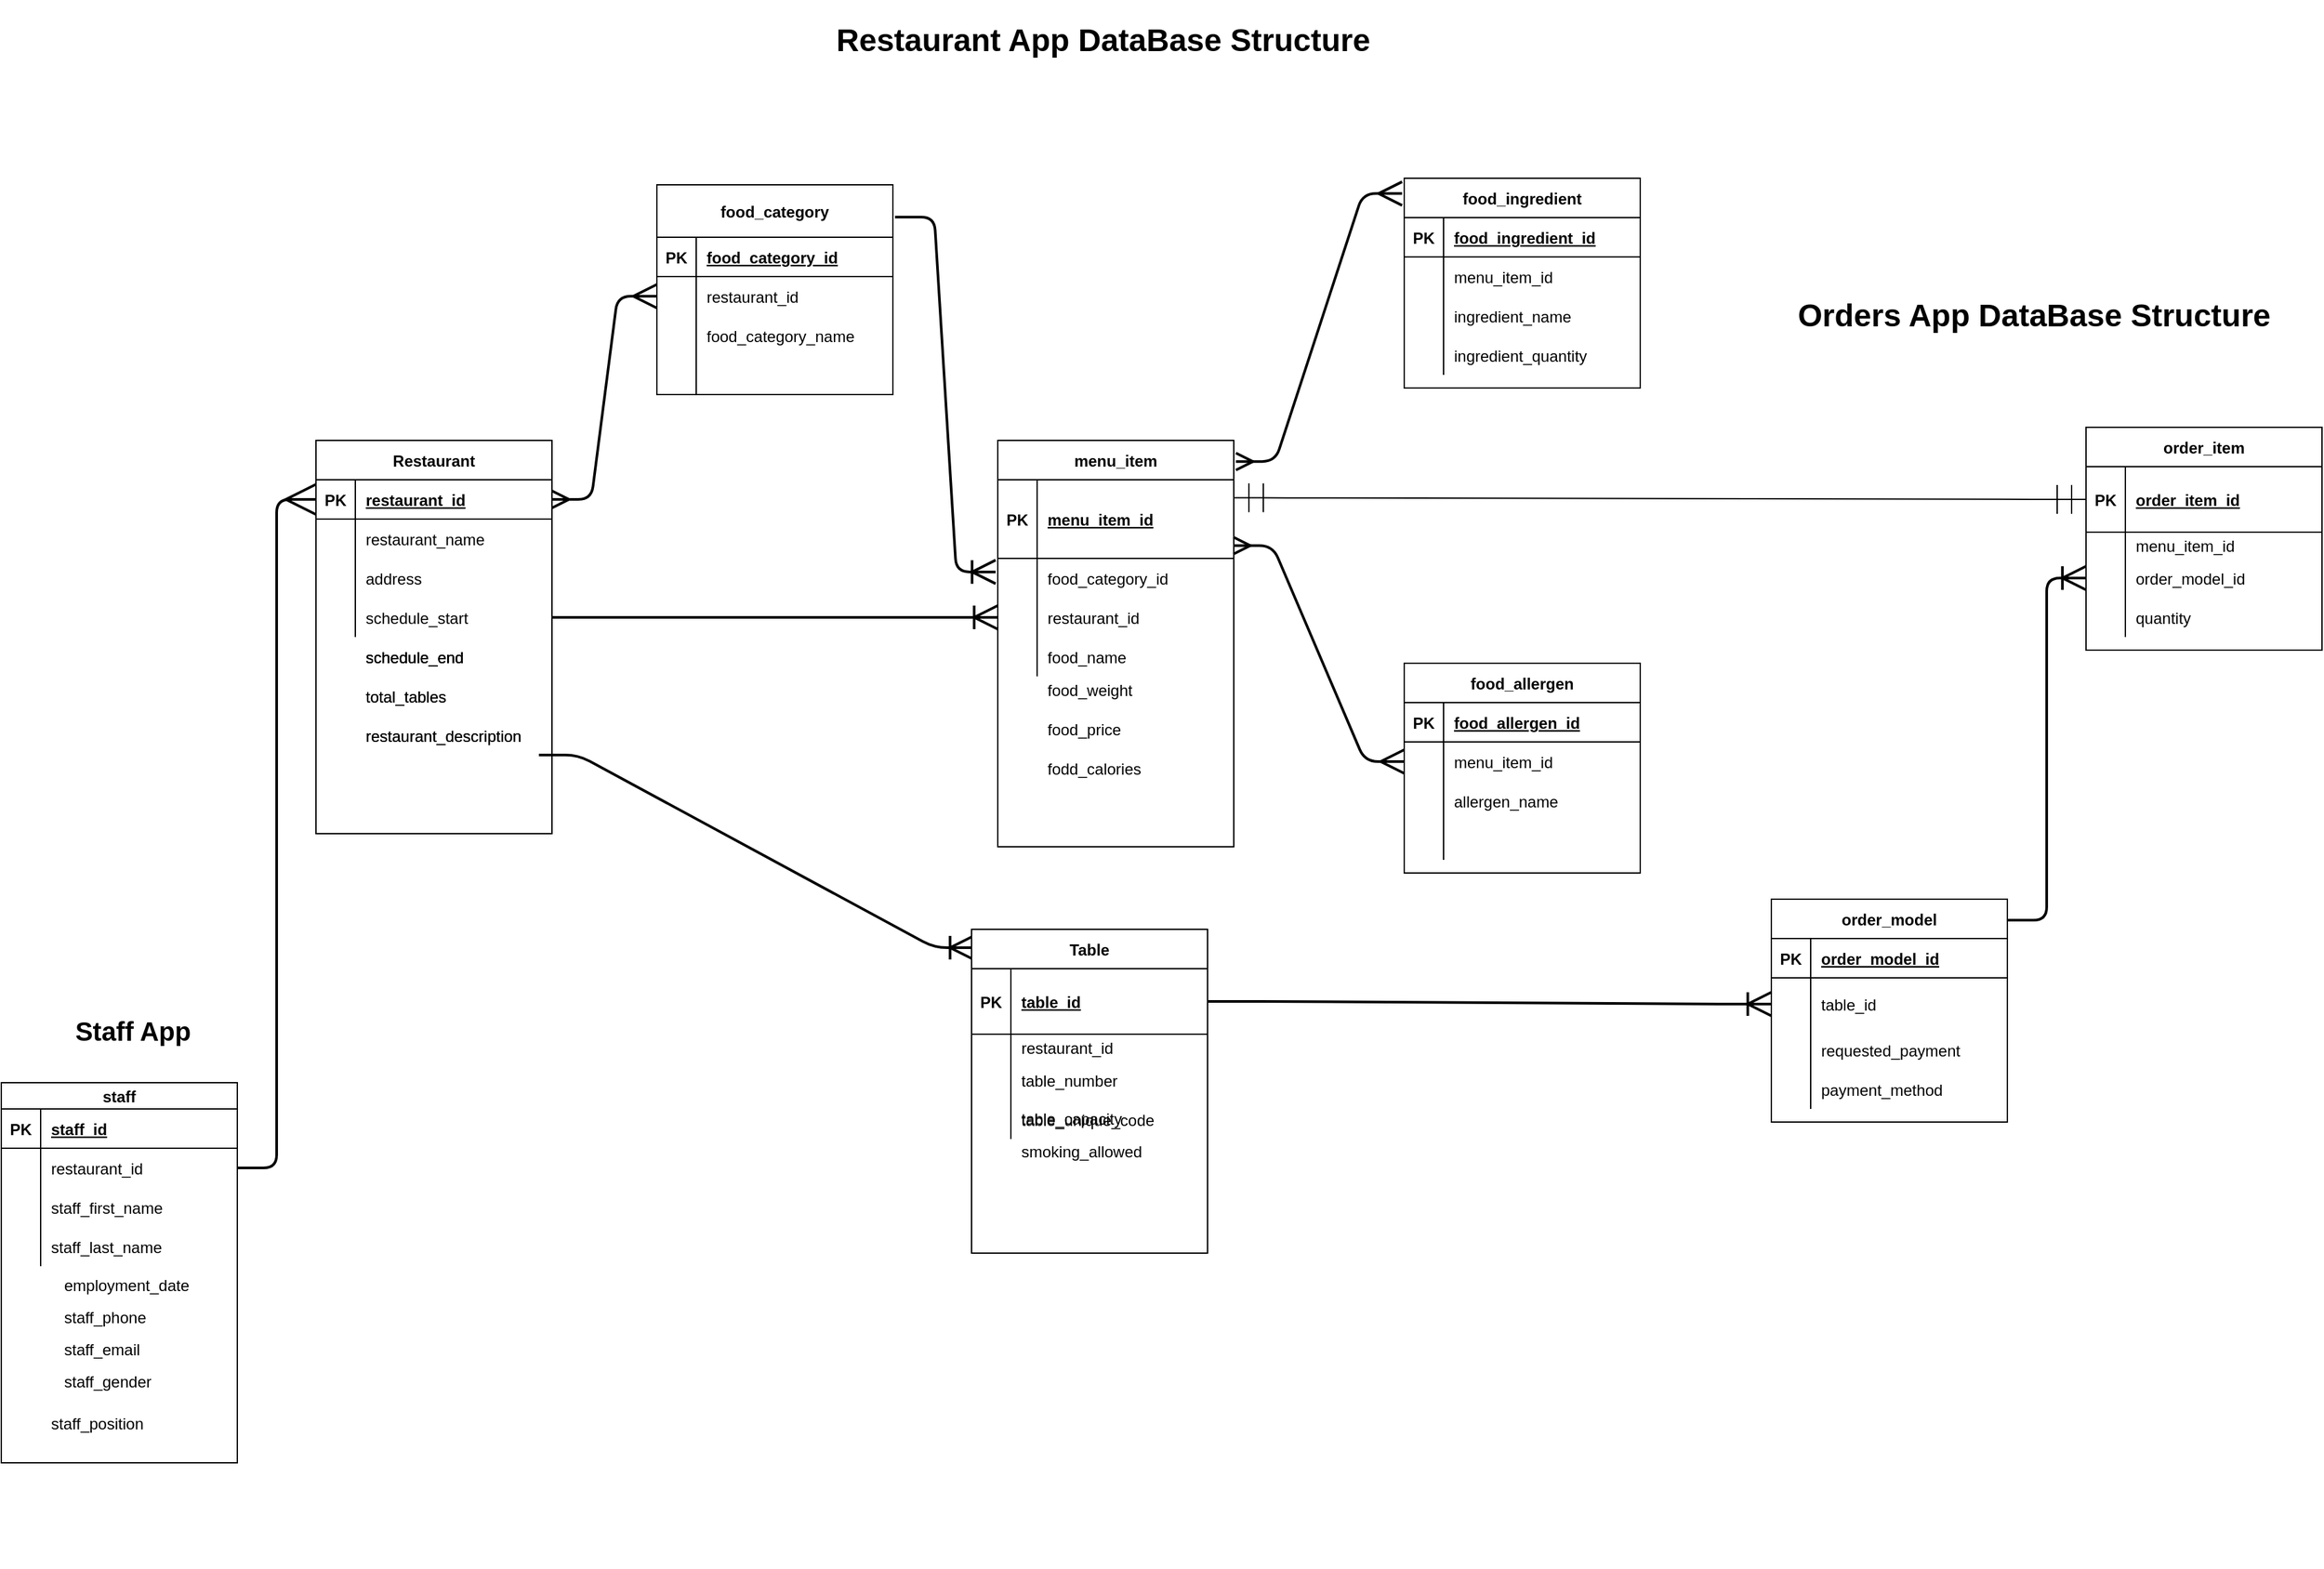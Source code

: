<mxfile version="14.6.13" type="device"><diagram id="R2lEEEUBdFMjLlhIrx00" name="Page-1"><mxGraphModel dx="1673" dy="967" grid="1" gridSize="10" guides="1" tooltips="1" connect="1" arrows="1" fold="1" page="1" pageScale="1" pageWidth="1100" pageHeight="850" math="0" shadow="0" extFonts="Permanent Marker^https://fonts.googleapis.com/css?family=Permanent+Marker"><root><mxCell id="0"/><mxCell id="1" parent="0"/><mxCell id="2zdNPQtumyY-S6FAk1NO-53" value="" style="group" parent="1" vertex="1" connectable="0"><mxGeometry x="310" y="620" width="180" height="300" as="geometry"/></mxCell><mxCell id="2zdNPQtumyY-S6FAk1NO-32" value="Restaurant" style="shape=table;startSize=30;container=1;collapsible=1;childLayout=tableLayout;fixedRows=1;rowLines=0;fontStyle=1;align=center;resizeLast=1;" parent="2zdNPQtumyY-S6FAk1NO-53" vertex="1"><mxGeometry width="180" height="300" as="geometry"/></mxCell><mxCell id="2zdNPQtumyY-S6FAk1NO-33" value="" style="shape=partialRectangle;collapsible=0;dropTarget=0;pointerEvents=0;fillColor=none;top=0;left=0;bottom=1;right=0;points=[[0,0.5],[1,0.5]];portConstraint=eastwest;" parent="2zdNPQtumyY-S6FAk1NO-32" vertex="1"><mxGeometry y="30" width="180" height="30" as="geometry"/></mxCell><mxCell id="2zdNPQtumyY-S6FAk1NO-34" value="PK" style="shape=partialRectangle;connectable=0;fillColor=none;top=0;left=0;bottom=0;right=0;fontStyle=1;overflow=hidden;" parent="2zdNPQtumyY-S6FAk1NO-33" vertex="1"><mxGeometry width="30" height="30" as="geometry"/></mxCell><mxCell id="2zdNPQtumyY-S6FAk1NO-35" value="restaurant_id" style="shape=partialRectangle;connectable=0;fillColor=none;top=0;left=0;bottom=0;right=0;align=left;spacingLeft=6;fontStyle=5;overflow=hidden;" parent="2zdNPQtumyY-S6FAk1NO-33" vertex="1"><mxGeometry x="30" width="150" height="30" as="geometry"/></mxCell><mxCell id="2zdNPQtumyY-S6FAk1NO-36" value="" style="shape=partialRectangle;collapsible=0;dropTarget=0;pointerEvents=0;fillColor=none;top=0;left=0;bottom=0;right=0;points=[[0,0.5],[1,0.5]];portConstraint=eastwest;" parent="2zdNPQtumyY-S6FAk1NO-32" vertex="1"><mxGeometry y="60" width="180" height="30" as="geometry"/></mxCell><mxCell id="2zdNPQtumyY-S6FAk1NO-37" value="" style="shape=partialRectangle;connectable=0;fillColor=none;top=0;left=0;bottom=0;right=0;editable=1;overflow=hidden;" parent="2zdNPQtumyY-S6FAk1NO-36" vertex="1"><mxGeometry width="30" height="30" as="geometry"/></mxCell><mxCell id="2zdNPQtumyY-S6FAk1NO-38" value="restaurant_name" style="shape=partialRectangle;connectable=0;fillColor=none;top=0;left=0;bottom=0;right=0;align=left;spacingLeft=6;overflow=hidden;" parent="2zdNPQtumyY-S6FAk1NO-36" vertex="1"><mxGeometry x="30" width="150" height="30" as="geometry"/></mxCell><mxCell id="2zdNPQtumyY-S6FAk1NO-39" value="" style="shape=partialRectangle;collapsible=0;dropTarget=0;pointerEvents=0;fillColor=none;top=0;left=0;bottom=0;right=0;points=[[0,0.5],[1,0.5]];portConstraint=eastwest;" parent="2zdNPQtumyY-S6FAk1NO-32" vertex="1"><mxGeometry y="90" width="180" height="30" as="geometry"/></mxCell><mxCell id="2zdNPQtumyY-S6FAk1NO-40" value="" style="shape=partialRectangle;connectable=0;fillColor=none;top=0;left=0;bottom=0;right=0;editable=1;overflow=hidden;" parent="2zdNPQtumyY-S6FAk1NO-39" vertex="1"><mxGeometry width="30" height="30" as="geometry"/></mxCell><mxCell id="2zdNPQtumyY-S6FAk1NO-41" value="address" style="shape=partialRectangle;connectable=0;fillColor=none;top=0;left=0;bottom=0;right=0;align=left;spacingLeft=6;overflow=hidden;" parent="2zdNPQtumyY-S6FAk1NO-39" vertex="1"><mxGeometry x="30" width="150" height="30" as="geometry"/></mxCell><mxCell id="2zdNPQtumyY-S6FAk1NO-42" value="" style="shape=partialRectangle;collapsible=0;dropTarget=0;pointerEvents=0;fillColor=none;top=0;left=0;bottom=0;right=0;points=[[0,0.5],[1,0.5]];portConstraint=eastwest;" parent="2zdNPQtumyY-S6FAk1NO-32" vertex="1"><mxGeometry y="120" width="180" height="30" as="geometry"/></mxCell><mxCell id="2zdNPQtumyY-S6FAk1NO-43" value="" style="shape=partialRectangle;connectable=0;fillColor=none;top=0;left=0;bottom=0;right=0;editable=1;overflow=hidden;" parent="2zdNPQtumyY-S6FAk1NO-42" vertex="1"><mxGeometry width="30" height="30" as="geometry"/></mxCell><mxCell id="2zdNPQtumyY-S6FAk1NO-44" value="schedule_start" style="shape=partialRectangle;connectable=0;fillColor=none;top=0;left=0;bottom=0;right=0;align=left;spacingLeft=6;overflow=hidden;" parent="2zdNPQtumyY-S6FAk1NO-42" vertex="1"><mxGeometry x="30" width="150" height="30" as="geometry"/></mxCell><mxCell id="2zdNPQtumyY-S6FAk1NO-45" value="schedule_end" style="shape=partialRectangle;connectable=0;fillColor=none;top=0;left=0;bottom=0;right=0;align=left;spacingLeft=6;overflow=hidden;" parent="2zdNPQtumyY-S6FAk1NO-53" vertex="1"><mxGeometry x="30" y="150" width="150" height="30" as="geometry"/></mxCell><mxCell id="2zdNPQtumyY-S6FAk1NO-46" value="total_tables" style="shape=partialRectangle;connectable=0;fillColor=none;top=0;left=0;bottom=0;right=0;align=left;spacingLeft=6;overflow=hidden;" parent="2zdNPQtumyY-S6FAk1NO-53" vertex="1"><mxGeometry x="30" y="180" width="150" height="30" as="geometry"/></mxCell><mxCell id="2zdNPQtumyY-S6FAk1NO-47" value="restaurant_description" style="shape=partialRectangle;connectable=0;fillColor=none;top=0;left=0;bottom=0;right=0;align=left;spacingLeft=6;overflow=hidden;" parent="2zdNPQtumyY-S6FAk1NO-53" vertex="1"><mxGeometry x="30" y="210" width="150" height="30" as="geometry"/></mxCell><mxCell id="2zdNPQtumyY-S6FAk1NO-48" value="total_tables" style="shape=partialRectangle;connectable=0;fillColor=none;top=0;left=0;bottom=0;right=0;align=left;spacingLeft=6;overflow=hidden;" parent="2zdNPQtumyY-S6FAk1NO-53" vertex="1"><mxGeometry x="30" y="180" width="150" height="30" as="geometry"/></mxCell><mxCell id="2zdNPQtumyY-S6FAk1NO-50" value="schedule_end" style="shape=partialRectangle;connectable=0;fillColor=none;top=0;left=0;bottom=0;right=0;align=left;spacingLeft=6;overflow=hidden;" parent="2zdNPQtumyY-S6FAk1NO-53" vertex="1"><mxGeometry x="30" y="150" width="150" height="30" as="geometry"/></mxCell><mxCell id="2zdNPQtumyY-S6FAk1NO-51" value="schedule_end" style="shape=partialRectangle;connectable=0;fillColor=none;top=0;left=0;bottom=0;right=0;align=left;spacingLeft=6;overflow=hidden;" parent="2zdNPQtumyY-S6FAk1NO-53" vertex="1"><mxGeometry x="30" y="150" width="150" height="30" as="geometry"/></mxCell><mxCell id="2zdNPQtumyY-S6FAk1NO-52" value="restaurant_description" style="shape=partialRectangle;connectable=0;fillColor=none;top=0;left=0;bottom=0;right=0;align=left;spacingLeft=6;overflow=hidden;" parent="2zdNPQtumyY-S6FAk1NO-53" vertex="1"><mxGeometry x="30" y="210" width="150" height="30" as="geometry"/></mxCell><mxCell id="2zdNPQtumyY-S6FAk1NO-67" value="" style="edgeStyle=entityRelationEdgeStyle;fontSize=12;html=1;endArrow=ERoneToMany;entryX=0.009;entryY=0.057;entryDx=0;entryDy=0;entryPerimeter=0;strokeWidth=2;endSize=15;startSize=10;" parent="1" target="2zdNPQtumyY-S6FAk1NO-54" edge="1"><mxGeometry width="100" height="100" relative="1" as="geometry"><mxPoint x="480" y="860" as="sourcePoint"/><mxPoint x="560" y="600" as="targetPoint"/></mxGeometry></mxCell><mxCell id="2zdNPQtumyY-S6FAk1NO-84" value="" style="edgeStyle=entityRelationEdgeStyle;fontSize=12;html=1;endArrow=ERmany;startArrow=ERmany;startSize=10;endSize=15;strokeWidth=2;exitX=1;exitY=0.5;exitDx=0;exitDy=0;" parent="1" source="2zdNPQtumyY-S6FAk1NO-33" target="hw18KVXsF9pipFdd-byZ-24" edge="1"><mxGeometry width="100" height="100" relative="1" as="geometry"><mxPoint x="400" y="570" as="sourcePoint"/><mxPoint x="570" y="450" as="targetPoint"/></mxGeometry></mxCell><mxCell id="2zdNPQtumyY-S6FAk1NO-85" value="" style="group" parent="1" vertex="1" connectable="0"><mxGeometry x="800" y="960" width="190" height="280" as="geometry"/></mxCell><mxCell id="2zdNPQtumyY-S6FAk1NO-69" value="smoking_allowed" style="shape=partialRectangle;connectable=0;fillColor=none;top=0;left=0;bottom=0;right=0;align=left;spacingLeft=6;overflow=hidden;" parent="2zdNPQtumyY-S6FAk1NO-85" vertex="1"><mxGeometry x="40" y="189.412" width="150" height="24.706" as="geometry"/></mxCell><mxCell id="2zdNPQtumyY-S6FAk1NO-151" value="" style="group" parent="2zdNPQtumyY-S6FAk1NO-85" vertex="1" connectable="0"><mxGeometry x="10" y="32.941" width="180" height="247.059" as="geometry"/></mxCell><mxCell id="2zdNPQtumyY-S6FAk1NO-54" value="Table" style="shape=table;startSize=30;container=1;collapsible=1;childLayout=tableLayout;fixedRows=1;rowLines=0;fontStyle=1;align=center;resizeLast=1;" parent="2zdNPQtumyY-S6FAk1NO-151" vertex="1"><mxGeometry width="180" height="247.059" as="geometry"/></mxCell><mxCell id="2zdNPQtumyY-S6FAk1NO-55" value="" style="shape=partialRectangle;collapsible=0;dropTarget=0;pointerEvents=0;fillColor=none;top=0;left=0;bottom=1;right=0;points=[[0,0.5],[1,0.5]];portConstraint=eastwest;" parent="2zdNPQtumyY-S6FAk1NO-54" vertex="1"><mxGeometry y="30" width="180" height="50" as="geometry"/></mxCell><mxCell id="2zdNPQtumyY-S6FAk1NO-56" value="PK" style="shape=partialRectangle;connectable=0;fillColor=none;top=0;left=0;bottom=0;right=0;fontStyle=1;overflow=hidden;" parent="2zdNPQtumyY-S6FAk1NO-55" vertex="1"><mxGeometry width="30" height="50" as="geometry"/></mxCell><mxCell id="2zdNPQtumyY-S6FAk1NO-57" value="table_id" style="shape=partialRectangle;connectable=0;fillColor=none;top=0;left=0;bottom=0;right=0;align=left;spacingLeft=6;fontStyle=5;overflow=hidden;" parent="2zdNPQtumyY-S6FAk1NO-55" vertex="1"><mxGeometry x="30" width="150" height="50" as="geometry"/></mxCell><mxCell id="2zdNPQtumyY-S6FAk1NO-58" value="" style="shape=partialRectangle;collapsible=0;dropTarget=0;pointerEvents=0;fillColor=none;top=0;left=0;bottom=0;right=0;points=[[0,0.5],[1,0.5]];portConstraint=eastwest;" parent="2zdNPQtumyY-S6FAk1NO-54" vertex="1"><mxGeometry y="80" width="180" height="20" as="geometry"/></mxCell><mxCell id="2zdNPQtumyY-S6FAk1NO-59" value="" style="shape=partialRectangle;connectable=0;fillColor=none;top=0;left=0;bottom=0;right=0;editable=1;overflow=hidden;" parent="2zdNPQtumyY-S6FAk1NO-58" vertex="1"><mxGeometry width="30" height="20" as="geometry"/></mxCell><mxCell id="2zdNPQtumyY-S6FAk1NO-60" value="restaurant_id" style="shape=partialRectangle;connectable=0;fillColor=none;top=0;left=0;bottom=0;right=0;align=left;spacingLeft=6;overflow=hidden;" parent="2zdNPQtumyY-S6FAk1NO-58" vertex="1"><mxGeometry x="30" width="150" height="20" as="geometry"/></mxCell><mxCell id="2zdNPQtumyY-S6FAk1NO-61" value="" style="shape=partialRectangle;collapsible=0;dropTarget=0;pointerEvents=0;fillColor=none;top=0;left=0;bottom=0;right=0;points=[[0,0.5],[1,0.5]];portConstraint=eastwest;" parent="2zdNPQtumyY-S6FAk1NO-54" vertex="1"><mxGeometry y="100" width="180" height="30" as="geometry"/></mxCell><mxCell id="2zdNPQtumyY-S6FAk1NO-62" value="" style="shape=partialRectangle;connectable=0;fillColor=none;top=0;left=0;bottom=0;right=0;editable=1;overflow=hidden;" parent="2zdNPQtumyY-S6FAk1NO-61" vertex="1"><mxGeometry width="30" height="30" as="geometry"/></mxCell><mxCell id="2zdNPQtumyY-S6FAk1NO-63" value="table_number" style="shape=partialRectangle;connectable=0;fillColor=none;top=0;left=0;bottom=0;right=0;align=left;spacingLeft=6;overflow=hidden;" parent="2zdNPQtumyY-S6FAk1NO-61" vertex="1"><mxGeometry x="30" width="150" height="30" as="geometry"/></mxCell><mxCell id="2zdNPQtumyY-S6FAk1NO-64" value="" style="shape=partialRectangle;collapsible=0;dropTarget=0;pointerEvents=0;fillColor=none;top=0;left=0;bottom=0;right=0;points=[[0,0.5],[1,0.5]];portConstraint=eastwest;" parent="2zdNPQtumyY-S6FAk1NO-54" vertex="1"><mxGeometry y="130" width="180" height="30" as="geometry"/></mxCell><mxCell id="2zdNPQtumyY-S6FAk1NO-65" value="" style="shape=partialRectangle;connectable=0;fillColor=none;top=0;left=0;bottom=0;right=0;editable=1;overflow=hidden;" parent="2zdNPQtumyY-S6FAk1NO-64" vertex="1"><mxGeometry width="30" height="30" as="geometry"/></mxCell><mxCell id="2zdNPQtumyY-S6FAk1NO-66" value="table_unique_code" style="shape=partialRectangle;connectable=0;fillColor=none;top=0;left=0;bottom=0;right=0;align=left;spacingLeft=6;overflow=hidden;" parent="2zdNPQtumyY-S6FAk1NO-64" vertex="1"><mxGeometry x="30" width="150" height="30" as="geometry"/></mxCell><mxCell id="2zdNPQtumyY-S6FAk1NO-68" value="table_capacity" style="shape=partialRectangle;connectable=0;fillColor=none;top=0;left=0;bottom=0;right=0;align=left;spacingLeft=6;overflow=hidden;" parent="2zdNPQtumyY-S6FAk1NO-151" vertex="1"><mxGeometry x="30" y="131.765" width="150" height="24.706" as="geometry"/></mxCell><mxCell id="2zdNPQtumyY-S6FAk1NO-120" value="" style="group" parent="1" vertex="1" connectable="0"><mxGeometry x="830" y="620" width="180" height="280" as="geometry"/></mxCell><mxCell id="2zdNPQtumyY-S6FAk1NO-86" value="menu_item" style="shape=table;startSize=30;container=1;collapsible=1;childLayout=tableLayout;fixedRows=1;rowLines=0;fontStyle=1;align=center;resizeLast=1;" parent="2zdNPQtumyY-S6FAk1NO-120" vertex="1"><mxGeometry width="180" height="310" as="geometry"/></mxCell><mxCell id="2zdNPQtumyY-S6FAk1NO-87" value="" style="shape=partialRectangle;collapsible=0;dropTarget=0;pointerEvents=0;fillColor=none;top=0;left=0;bottom=1;right=0;points=[[0,0.5],[1,0.5]];portConstraint=eastwest;" parent="2zdNPQtumyY-S6FAk1NO-86" vertex="1"><mxGeometry y="30" width="180" height="60" as="geometry"/></mxCell><mxCell id="2zdNPQtumyY-S6FAk1NO-88" value="PK" style="shape=partialRectangle;connectable=0;fillColor=none;top=0;left=0;bottom=0;right=0;fontStyle=1;overflow=hidden;" parent="2zdNPQtumyY-S6FAk1NO-87" vertex="1"><mxGeometry width="30" height="60" as="geometry"/></mxCell><mxCell id="2zdNPQtumyY-S6FAk1NO-89" value="menu_item_id" style="shape=partialRectangle;connectable=0;fillColor=none;top=0;left=0;bottom=0;right=0;align=left;spacingLeft=6;fontStyle=5;overflow=hidden;" parent="2zdNPQtumyY-S6FAk1NO-87" vertex="1"><mxGeometry x="30" width="150" height="60" as="geometry"/></mxCell><mxCell id="2zdNPQtumyY-S6FAk1NO-93" value="" style="shape=partialRectangle;collapsible=0;dropTarget=0;pointerEvents=0;fillColor=none;top=0;left=0;bottom=0;right=0;points=[[0,0.5],[1,0.5]];portConstraint=eastwest;" parent="2zdNPQtumyY-S6FAk1NO-86" vertex="1"><mxGeometry y="90" width="180" height="30" as="geometry"/></mxCell><mxCell id="2zdNPQtumyY-S6FAk1NO-94" value="" style="shape=partialRectangle;connectable=0;fillColor=none;top=0;left=0;bottom=0;right=0;editable=1;overflow=hidden;" parent="2zdNPQtumyY-S6FAk1NO-93" vertex="1"><mxGeometry width="30" height="30" as="geometry"/></mxCell><mxCell id="2zdNPQtumyY-S6FAk1NO-95" value="food_category_id" style="shape=partialRectangle;connectable=0;fillColor=none;top=0;left=0;bottom=0;right=0;align=left;spacingLeft=6;overflow=hidden;" parent="2zdNPQtumyY-S6FAk1NO-93" vertex="1"><mxGeometry x="30" width="150" height="30" as="geometry"/></mxCell><mxCell id="2zdNPQtumyY-S6FAk1NO-90" value="" style="shape=partialRectangle;collapsible=0;dropTarget=0;pointerEvents=0;fillColor=none;top=0;left=0;bottom=0;right=0;points=[[0,0.5],[1,0.5]];portConstraint=eastwest;" parent="2zdNPQtumyY-S6FAk1NO-86" vertex="1"><mxGeometry y="120" width="180" height="30" as="geometry"/></mxCell><mxCell id="2zdNPQtumyY-S6FAk1NO-91" value="" style="shape=partialRectangle;connectable=0;fillColor=none;top=0;left=0;bottom=0;right=0;editable=1;overflow=hidden;" parent="2zdNPQtumyY-S6FAk1NO-90" vertex="1"><mxGeometry width="30" height="30" as="geometry"/></mxCell><mxCell id="2zdNPQtumyY-S6FAk1NO-92" value="restaurant_id" style="shape=partialRectangle;connectable=0;fillColor=none;top=0;left=0;bottom=0;right=0;align=left;spacingLeft=6;overflow=hidden;" parent="2zdNPQtumyY-S6FAk1NO-90" vertex="1"><mxGeometry x="30" width="150" height="30" as="geometry"/></mxCell><mxCell id="2zdNPQtumyY-S6FAk1NO-96" value="" style="shape=partialRectangle;collapsible=0;dropTarget=0;pointerEvents=0;fillColor=none;top=0;left=0;bottom=0;right=0;points=[[0,0.5],[1,0.5]];portConstraint=eastwest;" parent="2zdNPQtumyY-S6FAk1NO-86" vertex="1"><mxGeometry y="150" width="180" height="30" as="geometry"/></mxCell><mxCell id="2zdNPQtumyY-S6FAk1NO-97" value="" style="shape=partialRectangle;connectable=0;fillColor=none;top=0;left=0;bottom=0;right=0;editable=1;overflow=hidden;" parent="2zdNPQtumyY-S6FAk1NO-96" vertex="1"><mxGeometry width="30" height="30" as="geometry"/></mxCell><mxCell id="2zdNPQtumyY-S6FAk1NO-98" value="food_name" style="shape=partialRectangle;connectable=0;fillColor=none;top=0;left=0;bottom=0;right=0;align=left;spacingLeft=6;overflow=hidden;" parent="2zdNPQtumyY-S6FAk1NO-96" vertex="1"><mxGeometry x="30" width="150" height="30" as="geometry"/></mxCell><mxCell id="2zdNPQtumyY-S6FAk1NO-99" value="fodd_calories" style="shape=partialRectangle;connectable=0;fillColor=none;top=0;left=0;bottom=0;right=0;align=left;spacingLeft=6;overflow=hidden;" parent="2zdNPQtumyY-S6FAk1NO-120" vertex="1"><mxGeometry x="30" y="235" width="150" height="30" as="geometry"/></mxCell><mxCell id="2zdNPQtumyY-S6FAk1NO-100" value="food_weight" style="shape=partialRectangle;connectable=0;fillColor=none;top=0;left=0;bottom=0;right=0;align=left;spacingLeft=6;overflow=hidden;" parent="2zdNPQtumyY-S6FAk1NO-120" vertex="1"><mxGeometry x="30" y="175" width="150" height="30" as="geometry"/></mxCell><mxCell id="2zdNPQtumyY-S6FAk1NO-102" value="food_price" style="shape=partialRectangle;connectable=0;fillColor=none;top=0;left=0;bottom=0;right=0;align=left;spacingLeft=6;overflow=hidden;" parent="2zdNPQtumyY-S6FAk1NO-120" vertex="1"><mxGeometry x="30" y="205" width="150" height="30" as="geometry"/></mxCell><mxCell id="2zdNPQtumyY-S6FAk1NO-121" value="" style="edgeStyle=entityRelationEdgeStyle;fontSize=12;html=1;endArrow=ERoneToMany;startSize=10;endSize=15;strokeWidth=2;entryX=-0.009;entryY=0.344;entryDx=0;entryDy=0;entryPerimeter=0;exitX=1.009;exitY=0.154;exitDx=0;exitDy=0;exitPerimeter=0;" parent="1" source="hw18KVXsF9pipFdd-byZ-20" target="2zdNPQtumyY-S6FAk1NO-93" edge="1"><mxGeometry width="100" height="100" relative="1" as="geometry"><mxPoint x="751.62" y="371.51" as="sourcePoint"/><mxPoint x="870" y="620" as="targetPoint"/></mxGeometry></mxCell><mxCell id="2zdNPQtumyY-S6FAk1NO-122" value="" style="edgeStyle=entityRelationEdgeStyle;fontSize=12;html=1;endArrow=ERoneToMany;startSize=10;endSize=15;strokeWidth=2;exitX=1;exitY=0.5;exitDx=0;exitDy=0;" parent="1" source="2zdNPQtumyY-S6FAk1NO-42" target="2zdNPQtumyY-S6FAk1NO-90" edge="1"><mxGeometry width="100" height="100" relative="1" as="geometry"><mxPoint x="401" y="735" as="sourcePoint"/><mxPoint x="870" y="690" as="targetPoint"/></mxGeometry></mxCell><mxCell id="2zdNPQtumyY-S6FAk1NO-123" value="food_ingredient" style="shape=table;startSize=30;container=1;collapsible=1;childLayout=tableLayout;fixedRows=1;rowLines=0;fontStyle=1;align=center;resizeLast=1;" parent="1" vertex="1"><mxGeometry x="1140" y="420" width="180" height="160" as="geometry"/></mxCell><mxCell id="2zdNPQtumyY-S6FAk1NO-124" value="" style="shape=partialRectangle;collapsible=0;dropTarget=0;pointerEvents=0;fillColor=none;top=0;left=0;bottom=1;right=0;points=[[0,0.5],[1,0.5]];portConstraint=eastwest;" parent="2zdNPQtumyY-S6FAk1NO-123" vertex="1"><mxGeometry y="30" width="180" height="30" as="geometry"/></mxCell><mxCell id="2zdNPQtumyY-S6FAk1NO-125" value="PK" style="shape=partialRectangle;connectable=0;fillColor=none;top=0;left=0;bottom=0;right=0;fontStyle=1;overflow=hidden;" parent="2zdNPQtumyY-S6FAk1NO-124" vertex="1"><mxGeometry width="30" height="30" as="geometry"/></mxCell><mxCell id="2zdNPQtumyY-S6FAk1NO-126" value="food_ingredient_id" style="shape=partialRectangle;connectable=0;fillColor=none;top=0;left=0;bottom=0;right=0;align=left;spacingLeft=6;fontStyle=5;overflow=hidden;" parent="2zdNPQtumyY-S6FAk1NO-124" vertex="1"><mxGeometry x="30" width="150" height="30" as="geometry"/></mxCell><mxCell id="2zdNPQtumyY-S6FAk1NO-127" value="" style="shape=partialRectangle;collapsible=0;dropTarget=0;pointerEvents=0;fillColor=none;top=0;left=0;bottom=0;right=0;points=[[0,0.5],[1,0.5]];portConstraint=eastwest;" parent="2zdNPQtumyY-S6FAk1NO-123" vertex="1"><mxGeometry y="60" width="180" height="30" as="geometry"/></mxCell><mxCell id="2zdNPQtumyY-S6FAk1NO-128" value="" style="shape=partialRectangle;connectable=0;fillColor=none;top=0;left=0;bottom=0;right=0;editable=1;overflow=hidden;" parent="2zdNPQtumyY-S6FAk1NO-127" vertex="1"><mxGeometry width="30" height="30" as="geometry"/></mxCell><mxCell id="2zdNPQtumyY-S6FAk1NO-129" value="menu_item_id" style="shape=partialRectangle;connectable=0;fillColor=none;top=0;left=0;bottom=0;right=0;align=left;spacingLeft=6;overflow=hidden;" parent="2zdNPQtumyY-S6FAk1NO-127" vertex="1"><mxGeometry x="30" width="150" height="30" as="geometry"/></mxCell><mxCell id="2zdNPQtumyY-S6FAk1NO-130" value="" style="shape=partialRectangle;collapsible=0;dropTarget=0;pointerEvents=0;fillColor=none;top=0;left=0;bottom=0;right=0;points=[[0,0.5],[1,0.5]];portConstraint=eastwest;" parent="2zdNPQtumyY-S6FAk1NO-123" vertex="1"><mxGeometry y="90" width="180" height="30" as="geometry"/></mxCell><mxCell id="2zdNPQtumyY-S6FAk1NO-131" value="" style="shape=partialRectangle;connectable=0;fillColor=none;top=0;left=0;bottom=0;right=0;editable=1;overflow=hidden;" parent="2zdNPQtumyY-S6FAk1NO-130" vertex="1"><mxGeometry width="30" height="30" as="geometry"/></mxCell><mxCell id="2zdNPQtumyY-S6FAk1NO-132" value="ingredient_name" style="shape=partialRectangle;connectable=0;fillColor=none;top=0;left=0;bottom=0;right=0;align=left;spacingLeft=6;overflow=hidden;" parent="2zdNPQtumyY-S6FAk1NO-130" vertex="1"><mxGeometry x="30" width="150" height="30" as="geometry"/></mxCell><mxCell id="2zdNPQtumyY-S6FAk1NO-133" value="" style="shape=partialRectangle;collapsible=0;dropTarget=0;pointerEvents=0;fillColor=none;top=0;left=0;bottom=0;right=0;points=[[0,0.5],[1,0.5]];portConstraint=eastwest;" parent="2zdNPQtumyY-S6FAk1NO-123" vertex="1"><mxGeometry y="120" width="180" height="30" as="geometry"/></mxCell><mxCell id="2zdNPQtumyY-S6FAk1NO-134" value="" style="shape=partialRectangle;connectable=0;fillColor=none;top=0;left=0;bottom=0;right=0;editable=1;overflow=hidden;" parent="2zdNPQtumyY-S6FAk1NO-133" vertex="1"><mxGeometry width="30" height="30" as="geometry"/></mxCell><mxCell id="2zdNPQtumyY-S6FAk1NO-135" value="ingredient_quantity" style="shape=partialRectangle;connectable=0;fillColor=none;top=0;left=0;bottom=0;right=0;align=left;spacingLeft=6;overflow=hidden;" parent="2zdNPQtumyY-S6FAk1NO-133" vertex="1"><mxGeometry x="30" width="150" height="30" as="geometry"/></mxCell><mxCell id="2zdNPQtumyY-S6FAk1NO-136" value="" style="edgeStyle=entityRelationEdgeStyle;fontSize=12;html=1;endArrow=ERmany;startArrow=ERmany;startSize=10;endSize=15;strokeWidth=2;exitX=1.009;exitY=0.052;exitDx=0;exitDy=0;exitPerimeter=0;entryX=-0.009;entryY=0.073;entryDx=0;entryDy=0;entryPerimeter=0;" parent="1" source="2zdNPQtumyY-S6FAk1NO-86" target="2zdNPQtumyY-S6FAk1NO-123" edge="1"><mxGeometry width="100" height="100" relative="1" as="geometry"><mxPoint x="1110" y="660" as="sourcePoint"/><mxPoint x="1130" y="435" as="targetPoint"/></mxGeometry></mxCell><mxCell id="2zdNPQtumyY-S6FAk1NO-137" value="food_allergen" style="shape=table;startSize=30;container=1;collapsible=1;childLayout=tableLayout;fixedRows=1;rowLines=0;fontStyle=1;align=center;resizeLast=1;" parent="1" vertex="1"><mxGeometry x="1140" y="790" width="180" height="160" as="geometry"/></mxCell><mxCell id="2zdNPQtumyY-S6FAk1NO-138" value="" style="shape=partialRectangle;collapsible=0;dropTarget=0;pointerEvents=0;fillColor=none;top=0;left=0;bottom=1;right=0;points=[[0,0.5],[1,0.5]];portConstraint=eastwest;" parent="2zdNPQtumyY-S6FAk1NO-137" vertex="1"><mxGeometry y="30" width="180" height="30" as="geometry"/></mxCell><mxCell id="2zdNPQtumyY-S6FAk1NO-139" value="PK" style="shape=partialRectangle;connectable=0;fillColor=none;top=0;left=0;bottom=0;right=0;fontStyle=1;overflow=hidden;" parent="2zdNPQtumyY-S6FAk1NO-138" vertex="1"><mxGeometry width="30" height="30" as="geometry"/></mxCell><mxCell id="2zdNPQtumyY-S6FAk1NO-140" value="food_allergen_id" style="shape=partialRectangle;connectable=0;fillColor=none;top=0;left=0;bottom=0;right=0;align=left;spacingLeft=6;fontStyle=5;overflow=hidden;" parent="2zdNPQtumyY-S6FAk1NO-138" vertex="1"><mxGeometry x="30" width="150" height="30" as="geometry"/></mxCell><mxCell id="2zdNPQtumyY-S6FAk1NO-141" value="" style="shape=partialRectangle;collapsible=0;dropTarget=0;pointerEvents=0;fillColor=none;top=0;left=0;bottom=0;right=0;points=[[0,0.5],[1,0.5]];portConstraint=eastwest;" parent="2zdNPQtumyY-S6FAk1NO-137" vertex="1"><mxGeometry y="60" width="180" height="30" as="geometry"/></mxCell><mxCell id="2zdNPQtumyY-S6FAk1NO-142" value="" style="shape=partialRectangle;connectable=0;fillColor=none;top=0;left=0;bottom=0;right=0;editable=1;overflow=hidden;" parent="2zdNPQtumyY-S6FAk1NO-141" vertex="1"><mxGeometry width="30" height="30" as="geometry"/></mxCell><mxCell id="2zdNPQtumyY-S6FAk1NO-143" value="menu_item_id" style="shape=partialRectangle;connectable=0;fillColor=none;top=0;left=0;bottom=0;right=0;align=left;spacingLeft=6;overflow=hidden;" parent="2zdNPQtumyY-S6FAk1NO-141" vertex="1"><mxGeometry x="30" width="150" height="30" as="geometry"/></mxCell><mxCell id="2zdNPQtumyY-S6FAk1NO-144" value="" style="shape=partialRectangle;collapsible=0;dropTarget=0;pointerEvents=0;fillColor=none;top=0;left=0;bottom=0;right=0;points=[[0,0.5],[1,0.5]];portConstraint=eastwest;" parent="2zdNPQtumyY-S6FAk1NO-137" vertex="1"><mxGeometry y="90" width="180" height="30" as="geometry"/></mxCell><mxCell id="2zdNPQtumyY-S6FAk1NO-145" value="" style="shape=partialRectangle;connectable=0;fillColor=none;top=0;left=0;bottom=0;right=0;editable=1;overflow=hidden;" parent="2zdNPQtumyY-S6FAk1NO-144" vertex="1"><mxGeometry width="30" height="30" as="geometry"/></mxCell><mxCell id="2zdNPQtumyY-S6FAk1NO-146" value="allergen_name" style="shape=partialRectangle;connectable=0;fillColor=none;top=0;left=0;bottom=0;right=0;align=left;spacingLeft=6;overflow=hidden;" parent="2zdNPQtumyY-S6FAk1NO-144" vertex="1"><mxGeometry x="30" width="150" height="30" as="geometry"/></mxCell><mxCell id="2zdNPQtumyY-S6FAk1NO-147" value="" style="shape=partialRectangle;collapsible=0;dropTarget=0;pointerEvents=0;fillColor=none;top=0;left=0;bottom=0;right=0;points=[[0,0.5],[1,0.5]];portConstraint=eastwest;" parent="2zdNPQtumyY-S6FAk1NO-137" vertex="1"><mxGeometry y="120" width="180" height="30" as="geometry"/></mxCell><mxCell id="2zdNPQtumyY-S6FAk1NO-148" value="" style="shape=partialRectangle;connectable=0;fillColor=none;top=0;left=0;bottom=0;right=0;editable=1;overflow=hidden;" parent="2zdNPQtumyY-S6FAk1NO-147" vertex="1"><mxGeometry width="30" height="30" as="geometry"/></mxCell><mxCell id="2zdNPQtumyY-S6FAk1NO-149" value="" style="shape=partialRectangle;connectable=0;fillColor=none;top=0;left=0;bottom=0;right=0;align=left;spacingLeft=6;overflow=hidden;" parent="2zdNPQtumyY-S6FAk1NO-147" vertex="1"><mxGeometry x="30" width="150" height="30" as="geometry"/></mxCell><mxCell id="2zdNPQtumyY-S6FAk1NO-150" value="" style="edgeStyle=entityRelationEdgeStyle;fontSize=12;html=1;endArrow=ERmany;startArrow=ERmany;startSize=10;endSize=15;strokeWidth=2;exitX=0.998;exitY=0.837;exitDx=0;exitDy=0;exitPerimeter=0;" parent="1" source="2zdNPQtumyY-S6FAk1NO-87" target="2zdNPQtumyY-S6FAk1NO-141" edge="1"><mxGeometry width="100" height="100" relative="1" as="geometry"><mxPoint x="1040" y="865" as="sourcePoint"/><mxPoint x="1120" y="1050" as="targetPoint"/></mxGeometry></mxCell><mxCell id="2zdNPQtumyY-S6FAk1NO-152" value="&lt;h1&gt;Restaurant App DataBase Structure&lt;/h1&gt;" style="text;html=1;align=center;verticalAlign=middle;resizable=0;points=[];autosize=1;strokeColor=none;" parent="1" vertex="1"><mxGeometry x="700" y="290" width="420" height="50" as="geometry"/></mxCell><mxCell id="07UIQyuYspep8lTsfccQ-1" value="&lt;h1&gt;Orders App DataBase Structure&lt;/h1&gt;" style="text;html=1;align=center;verticalAlign=middle;resizable=0;points=[];autosize=1;strokeColor=none;" parent="1" vertex="1"><mxGeometry x="1430" y="500" width="380" height="50" as="geometry"/></mxCell><mxCell id="07UIQyuYspep8lTsfccQ-2" value="order_model" style="shape=table;startSize=30;container=1;collapsible=1;childLayout=tableLayout;fixedRows=1;rowLines=0;fontStyle=1;align=center;resizeLast=1;" parent="1" vertex="1"><mxGeometry x="1420" y="970" width="180" height="170" as="geometry"/></mxCell><mxCell id="07UIQyuYspep8lTsfccQ-3" value="" style="shape=partialRectangle;collapsible=0;dropTarget=0;pointerEvents=0;fillColor=none;top=0;left=0;bottom=1;right=0;points=[[0,0.5],[1,0.5]];portConstraint=eastwest;" parent="07UIQyuYspep8lTsfccQ-2" vertex="1"><mxGeometry y="30" width="180" height="30" as="geometry"/></mxCell><mxCell id="07UIQyuYspep8lTsfccQ-4" value="PK" style="shape=partialRectangle;connectable=0;fillColor=none;top=0;left=0;bottom=0;right=0;fontStyle=1;overflow=hidden;" parent="07UIQyuYspep8lTsfccQ-3" vertex="1"><mxGeometry width="30" height="30" as="geometry"/></mxCell><mxCell id="07UIQyuYspep8lTsfccQ-5" value="order_model_id" style="shape=partialRectangle;connectable=0;fillColor=none;top=0;left=0;bottom=0;right=0;align=left;spacingLeft=6;fontStyle=5;overflow=hidden;" parent="07UIQyuYspep8lTsfccQ-3" vertex="1"><mxGeometry x="30" width="150" height="30" as="geometry"/></mxCell><mxCell id="07UIQyuYspep8lTsfccQ-6" value="" style="shape=partialRectangle;collapsible=0;dropTarget=0;pointerEvents=0;fillColor=none;top=0;left=0;bottom=0;right=0;points=[[0,0.5],[1,0.5]];portConstraint=eastwest;" parent="07UIQyuYspep8lTsfccQ-2" vertex="1"><mxGeometry y="60" width="180" height="40" as="geometry"/></mxCell><mxCell id="07UIQyuYspep8lTsfccQ-7" value="" style="shape=partialRectangle;connectable=0;fillColor=none;top=0;left=0;bottom=0;right=0;editable=1;overflow=hidden;" parent="07UIQyuYspep8lTsfccQ-6" vertex="1"><mxGeometry width="30" height="40" as="geometry"/></mxCell><mxCell id="07UIQyuYspep8lTsfccQ-8" value="table_id" style="shape=partialRectangle;connectable=0;fillColor=none;top=0;left=0;bottom=0;right=0;align=left;spacingLeft=6;overflow=hidden;" parent="07UIQyuYspep8lTsfccQ-6" vertex="1"><mxGeometry x="30" width="150" height="40" as="geometry"/></mxCell><mxCell id="07UIQyuYspep8lTsfccQ-9" value="" style="shape=partialRectangle;collapsible=0;dropTarget=0;pointerEvents=0;fillColor=none;top=0;left=0;bottom=0;right=0;points=[[0,0.5],[1,0.5]];portConstraint=eastwest;" parent="07UIQyuYspep8lTsfccQ-2" vertex="1"><mxGeometry y="100" width="180" height="30" as="geometry"/></mxCell><mxCell id="07UIQyuYspep8lTsfccQ-10" value="" style="shape=partialRectangle;connectable=0;fillColor=none;top=0;left=0;bottom=0;right=0;editable=1;overflow=hidden;" parent="07UIQyuYspep8lTsfccQ-9" vertex="1"><mxGeometry width="30" height="30" as="geometry"/></mxCell><mxCell id="07UIQyuYspep8lTsfccQ-11" value="requested_payment" style="shape=partialRectangle;connectable=0;fillColor=none;top=0;left=0;bottom=0;right=0;align=left;spacingLeft=6;overflow=hidden;" parent="07UIQyuYspep8lTsfccQ-9" vertex="1"><mxGeometry x="30" width="150" height="30" as="geometry"/></mxCell><mxCell id="07UIQyuYspep8lTsfccQ-12" value="" style="shape=partialRectangle;collapsible=0;dropTarget=0;pointerEvents=0;fillColor=none;top=0;left=0;bottom=0;right=0;points=[[0,0.5],[1,0.5]];portConstraint=eastwest;" parent="07UIQyuYspep8lTsfccQ-2" vertex="1"><mxGeometry y="130" width="180" height="30" as="geometry"/></mxCell><mxCell id="07UIQyuYspep8lTsfccQ-13" value="" style="shape=partialRectangle;connectable=0;fillColor=none;top=0;left=0;bottom=0;right=0;editable=1;overflow=hidden;" parent="07UIQyuYspep8lTsfccQ-12" vertex="1"><mxGeometry width="30" height="30" as="geometry"/></mxCell><mxCell id="07UIQyuYspep8lTsfccQ-14" value="payment_method" style="shape=partialRectangle;connectable=0;fillColor=none;top=0;left=0;bottom=0;right=0;align=left;spacingLeft=6;overflow=hidden;" parent="07UIQyuYspep8lTsfccQ-12" vertex="1"><mxGeometry x="30" width="150" height="30" as="geometry"/></mxCell><mxCell id="07UIQyuYspep8lTsfccQ-18" value="" style="edgeStyle=entityRelationEdgeStyle;fontSize=12;html=1;endArrow=ERoneToMany;strokeWidth=2;endSize=15;startSize=10;exitX=1;exitY=0.5;exitDx=0;exitDy=0;" parent="1" source="2zdNPQtumyY-S6FAk1NO-55" target="07UIQyuYspep8lTsfccQ-6" edge="1"><mxGeometry width="100" height="100" relative="1" as="geometry"><mxPoint x="990" y="1260" as="sourcePoint"/><mxPoint x="820.18" y="1036.4" as="targetPoint"/></mxGeometry></mxCell><mxCell id="hw18KVXsF9pipFdd-byZ-1" value="order_item" style="shape=table;startSize=30;container=1;collapsible=1;childLayout=tableLayout;fixedRows=1;rowLines=0;fontStyle=1;align=center;resizeLast=1;" parent="1" vertex="1"><mxGeometry x="1660" y="610" width="180" height="170" as="geometry"/></mxCell><mxCell id="hw18KVXsF9pipFdd-byZ-2" value="" style="shape=partialRectangle;collapsible=0;dropTarget=0;pointerEvents=0;fillColor=none;top=0;left=0;bottom=1;right=0;points=[[0,0.5],[1,0.5]];portConstraint=eastwest;" parent="hw18KVXsF9pipFdd-byZ-1" vertex="1"><mxGeometry y="30" width="180" height="50" as="geometry"/></mxCell><mxCell id="hw18KVXsF9pipFdd-byZ-3" value="PK" style="shape=partialRectangle;connectable=0;fillColor=none;top=0;left=0;bottom=0;right=0;fontStyle=1;overflow=hidden;" parent="hw18KVXsF9pipFdd-byZ-2" vertex="1"><mxGeometry width="30" height="50" as="geometry"/></mxCell><mxCell id="hw18KVXsF9pipFdd-byZ-4" value="order_item_id" style="shape=partialRectangle;connectable=0;fillColor=none;top=0;left=0;bottom=0;right=0;align=left;spacingLeft=6;fontStyle=5;overflow=hidden;" parent="hw18KVXsF9pipFdd-byZ-2" vertex="1"><mxGeometry x="30" width="150" height="50" as="geometry"/></mxCell><mxCell id="hw18KVXsF9pipFdd-byZ-8" value="" style="shape=partialRectangle;collapsible=0;dropTarget=0;pointerEvents=0;fillColor=none;top=0;left=0;bottom=0;right=0;points=[[0,0.5],[1,0.5]];portConstraint=eastwest;" parent="hw18KVXsF9pipFdd-byZ-1" vertex="1"><mxGeometry y="80" width="180" height="20" as="geometry"/></mxCell><mxCell id="hw18KVXsF9pipFdd-byZ-9" value="" style="shape=partialRectangle;connectable=0;fillColor=none;top=0;left=0;bottom=0;right=0;editable=1;overflow=hidden;" parent="hw18KVXsF9pipFdd-byZ-8" vertex="1"><mxGeometry width="30" height="20" as="geometry"/></mxCell><mxCell id="hw18KVXsF9pipFdd-byZ-10" value="menu_item_id" style="shape=partialRectangle;connectable=0;fillColor=none;top=0;left=0;bottom=0;right=0;align=left;spacingLeft=6;overflow=hidden;" parent="hw18KVXsF9pipFdd-byZ-8" vertex="1"><mxGeometry x="30" width="150" height="20" as="geometry"/></mxCell><mxCell id="hw18KVXsF9pipFdd-byZ-5" value="" style="shape=partialRectangle;collapsible=0;dropTarget=0;pointerEvents=0;fillColor=none;top=0;left=0;bottom=0;right=0;points=[[0,0.5],[1,0.5]];portConstraint=eastwest;" parent="hw18KVXsF9pipFdd-byZ-1" vertex="1"><mxGeometry y="100" width="180" height="30" as="geometry"/></mxCell><mxCell id="hw18KVXsF9pipFdd-byZ-6" value="" style="shape=partialRectangle;connectable=0;fillColor=none;top=0;left=0;bottom=0;right=0;editable=1;overflow=hidden;" parent="hw18KVXsF9pipFdd-byZ-5" vertex="1"><mxGeometry width="30" height="30" as="geometry"/></mxCell><mxCell id="hw18KVXsF9pipFdd-byZ-7" value="order_model_id" style="shape=partialRectangle;connectable=0;fillColor=none;top=0;left=0;bottom=0;right=0;align=left;spacingLeft=6;overflow=hidden;" parent="hw18KVXsF9pipFdd-byZ-5" vertex="1"><mxGeometry x="30" width="150" height="30" as="geometry"/></mxCell><mxCell id="hw18KVXsF9pipFdd-byZ-11" value="" style="shape=partialRectangle;collapsible=0;dropTarget=0;pointerEvents=0;fillColor=none;top=0;left=0;bottom=0;right=0;points=[[0,0.5],[1,0.5]];portConstraint=eastwest;" parent="hw18KVXsF9pipFdd-byZ-1" vertex="1"><mxGeometry y="130" width="180" height="30" as="geometry"/></mxCell><mxCell id="hw18KVXsF9pipFdd-byZ-12" value="" style="shape=partialRectangle;connectable=0;fillColor=none;top=0;left=0;bottom=0;right=0;editable=1;overflow=hidden;" parent="hw18KVXsF9pipFdd-byZ-11" vertex="1"><mxGeometry width="30" height="30" as="geometry"/></mxCell><mxCell id="hw18KVXsF9pipFdd-byZ-13" value="quantity" style="shape=partialRectangle;connectable=0;fillColor=none;top=0;left=0;bottom=0;right=0;align=left;spacingLeft=6;overflow=hidden;" parent="hw18KVXsF9pipFdd-byZ-11" vertex="1"><mxGeometry x="30" width="150" height="30" as="geometry"/></mxCell><mxCell id="hw18KVXsF9pipFdd-byZ-15" value="" style="edgeStyle=entityRelationEdgeStyle;fontSize=12;html=1;endArrow=ERoneToMany;strokeWidth=2;endSize=15;startSize=10;exitX=1;exitY=0.094;exitDx=0;exitDy=0;exitPerimeter=0;" parent="1" source="07UIQyuYspep8lTsfccQ-2" target="hw18KVXsF9pipFdd-byZ-5" edge="1"><mxGeometry width="100" height="100" relative="1" as="geometry"><mxPoint x="1640" y="1030" as="sourcePoint"/><mxPoint x="1780" y="900" as="targetPoint"/></mxGeometry></mxCell><mxCell id="hw18KVXsF9pipFdd-byZ-18" value="" style="edgeStyle=entityRelationEdgeStyle;fontSize=12;html=1;endArrow=ERmandOne;startArrow=ERmandOne;entryX=0;entryY=0.5;entryDx=0;entryDy=0;endSize=20;startSize=20;exitX=1.003;exitY=0.23;exitDx=0;exitDy=0;exitPerimeter=0;" parent="1" source="2zdNPQtumyY-S6FAk1NO-87" target="hw18KVXsF9pipFdd-byZ-2" edge="1"><mxGeometry width="100" height="100" relative="1" as="geometry"><mxPoint x="1380" y="760" as="sourcePoint"/><mxPoint x="1480" y="660" as="targetPoint"/></mxGeometry></mxCell><mxCell id="hw18KVXsF9pipFdd-byZ-20" value="food_category" style="shape=table;startSize=40;container=1;collapsible=1;childLayout=tableLayout;fixedRows=1;rowLines=0;fontStyle=1;align=center;resizeLast=1;" parent="1" vertex="1"><mxGeometry x="570" y="425" width="180" height="160" as="geometry"/></mxCell><mxCell id="hw18KVXsF9pipFdd-byZ-21" value="" style="shape=partialRectangle;collapsible=0;dropTarget=0;pointerEvents=0;fillColor=none;top=0;left=0;bottom=1;right=0;points=[[0,0.5],[1,0.5]];portConstraint=eastwest;" parent="hw18KVXsF9pipFdd-byZ-20" vertex="1"><mxGeometry y="40" width="180" height="30" as="geometry"/></mxCell><mxCell id="hw18KVXsF9pipFdd-byZ-22" value="PK" style="shape=partialRectangle;connectable=0;fillColor=none;top=0;left=0;bottom=0;right=0;fontStyle=1;overflow=hidden;" parent="hw18KVXsF9pipFdd-byZ-21" vertex="1"><mxGeometry width="30" height="30" as="geometry"/></mxCell><mxCell id="hw18KVXsF9pipFdd-byZ-23" value="food_category_id" style="shape=partialRectangle;connectable=0;fillColor=none;top=0;left=0;bottom=0;right=0;align=left;spacingLeft=6;fontStyle=5;overflow=hidden;" parent="hw18KVXsF9pipFdd-byZ-21" vertex="1"><mxGeometry x="30" width="150" height="30" as="geometry"/></mxCell><mxCell id="hw18KVXsF9pipFdd-byZ-24" value="" style="shape=partialRectangle;collapsible=0;dropTarget=0;pointerEvents=0;fillColor=none;top=0;left=0;bottom=0;right=0;points=[[0,0.5],[1,0.5]];portConstraint=eastwest;" parent="hw18KVXsF9pipFdd-byZ-20" vertex="1"><mxGeometry y="70" width="180" height="30" as="geometry"/></mxCell><mxCell id="hw18KVXsF9pipFdd-byZ-25" value="" style="shape=partialRectangle;connectable=0;fillColor=none;top=0;left=0;bottom=0;right=0;editable=1;overflow=hidden;" parent="hw18KVXsF9pipFdd-byZ-24" vertex="1"><mxGeometry width="30" height="30" as="geometry"/></mxCell><mxCell id="hw18KVXsF9pipFdd-byZ-26" value="restaurant_id" style="shape=partialRectangle;connectable=0;fillColor=none;top=0;left=0;bottom=0;right=0;align=left;spacingLeft=6;overflow=hidden;" parent="hw18KVXsF9pipFdd-byZ-24" vertex="1"><mxGeometry x="30" width="150" height="30" as="geometry"/></mxCell><mxCell id="hw18KVXsF9pipFdd-byZ-27" value="" style="shape=partialRectangle;collapsible=0;dropTarget=0;pointerEvents=0;fillColor=none;top=0;left=0;bottom=0;right=0;points=[[0,0.5],[1,0.5]];portConstraint=eastwest;" parent="hw18KVXsF9pipFdd-byZ-20" vertex="1"><mxGeometry y="100" width="180" height="30" as="geometry"/></mxCell><mxCell id="hw18KVXsF9pipFdd-byZ-28" value="" style="shape=partialRectangle;connectable=0;fillColor=none;top=0;left=0;bottom=0;right=0;editable=1;overflow=hidden;" parent="hw18KVXsF9pipFdd-byZ-27" vertex="1"><mxGeometry width="30" height="30" as="geometry"/></mxCell><mxCell id="hw18KVXsF9pipFdd-byZ-29" value="food_category_name" style="shape=partialRectangle;connectable=0;fillColor=none;top=0;left=0;bottom=0;right=0;align=left;spacingLeft=6;overflow=hidden;" parent="hw18KVXsF9pipFdd-byZ-27" vertex="1"><mxGeometry x="30" width="150" height="30" as="geometry"/></mxCell><mxCell id="hw18KVXsF9pipFdd-byZ-30" value="" style="shape=partialRectangle;collapsible=0;dropTarget=0;pointerEvents=0;fillColor=none;top=0;left=0;bottom=0;right=0;points=[[0,0.5],[1,0.5]];portConstraint=eastwest;" parent="hw18KVXsF9pipFdd-byZ-20" vertex="1"><mxGeometry y="130" width="180" height="30" as="geometry"/></mxCell><mxCell id="hw18KVXsF9pipFdd-byZ-31" value="" style="shape=partialRectangle;connectable=0;fillColor=none;top=0;left=0;bottom=0;right=0;editable=1;overflow=hidden;" parent="hw18KVXsF9pipFdd-byZ-30" vertex="1"><mxGeometry width="30" height="30" as="geometry"/></mxCell><mxCell id="hw18KVXsF9pipFdd-byZ-32" value="" style="shape=partialRectangle;connectable=0;fillColor=none;top=0;left=0;bottom=0;right=0;align=left;spacingLeft=6;overflow=hidden;" parent="hw18KVXsF9pipFdd-byZ-30" vertex="1"><mxGeometry x="30" width="150" height="30" as="geometry"/></mxCell><mxCell id="Yrr1sExacWPfAlOkcKz1-2" value="" style="group" vertex="1" connectable="0" parent="1"><mxGeometry x="80" y="1060" width="180" height="420" as="geometry"/></mxCell><mxCell id="o1AHcJdCt65pHDTGHlH--70" value="" style="group" parent="Yrr1sExacWPfAlOkcKz1-2" vertex="1" connectable="0"><mxGeometry y="40" width="180" height="380" as="geometry"/></mxCell><mxCell id="Yrr1sExacWPfAlOkcKz1-4" value="" style="group" vertex="1" connectable="0" parent="o1AHcJdCt65pHDTGHlH--70"><mxGeometry y="10" width="180" height="290" as="geometry"/></mxCell><mxCell id="o1AHcJdCt65pHDTGHlH--20" value="" style="shape=partialRectangle;collapsible=0;dropTarget=0;pointerEvents=0;fillColor=none;top=0;left=0;bottom=0;right=0;points=[[0,0.5],[1,0.5]];portConstraint=eastwest;" parent="Yrr1sExacWPfAlOkcKz1-4" vertex="1"><mxGeometry y="141.566" width="180" height="24.578" as="geometry"/></mxCell><mxCell id="o1AHcJdCt65pHDTGHlH--21" value="" style="shape=partialRectangle;connectable=0;fillColor=none;top=0;left=0;bottom=0;right=0;editable=1;overflow=hidden;" parent="o1AHcJdCt65pHDTGHlH--20" vertex="1"><mxGeometry width="30" height="24.578" as="geometry"/></mxCell><mxCell id="o1AHcJdCt65pHDTGHlH--22" value="employment_date" style="shape=partialRectangle;connectable=0;fillColor=none;top=0;left=0;bottom=0;right=0;align=left;spacingLeft=6;overflow=hidden;" parent="o1AHcJdCt65pHDTGHlH--20" vertex="1"><mxGeometry x="30" width="150" height="24.578" as="geometry"/></mxCell><mxCell id="o1AHcJdCt65pHDTGHlH--61" value="" style="shape=partialRectangle;collapsible=0;dropTarget=0;pointerEvents=0;fillColor=none;top=0;left=0;bottom=0;right=0;points=[[0,0.5],[1,0.5]];portConstraint=eastwest;" parent="Yrr1sExacWPfAlOkcKz1-4" vertex="1"><mxGeometry y="215.301" width="180" height="24.578" as="geometry"/></mxCell><mxCell id="o1AHcJdCt65pHDTGHlH--62" value="" style="shape=partialRectangle;connectable=0;fillColor=none;top=0;left=0;bottom=0;right=0;editable=1;overflow=hidden;" parent="o1AHcJdCt65pHDTGHlH--61" vertex="1"><mxGeometry width="30" height="24.578" as="geometry"/></mxCell><mxCell id="o1AHcJdCt65pHDTGHlH--63" value="staff_gender" style="shape=partialRectangle;connectable=0;fillColor=none;top=0;left=0;bottom=0;right=0;align=left;spacingLeft=6;overflow=hidden;" parent="o1AHcJdCt65pHDTGHlH--61" vertex="1"><mxGeometry x="30" width="150" height="24.578" as="geometry"/></mxCell><mxCell id="o1AHcJdCt65pHDTGHlH--64" value="" style="shape=partialRectangle;collapsible=0;dropTarget=0;pointerEvents=0;fillColor=none;top=0;left=0;bottom=0;right=0;points=[[0,0.5],[1,0.5]];portConstraint=eastwest;" parent="Yrr1sExacWPfAlOkcKz1-4" vertex="1"><mxGeometry y="190.723" width="180" height="24.578" as="geometry"/></mxCell><mxCell id="o1AHcJdCt65pHDTGHlH--65" value="" style="shape=partialRectangle;connectable=0;fillColor=none;top=0;left=0;bottom=0;right=0;editable=1;overflow=hidden;" parent="o1AHcJdCt65pHDTGHlH--64" vertex="1"><mxGeometry width="30" height="24.578" as="geometry"/></mxCell><mxCell id="o1AHcJdCt65pHDTGHlH--66" value="staff_email" style="shape=partialRectangle;connectable=0;fillColor=none;top=0;left=0;bottom=0;right=0;align=left;spacingLeft=6;overflow=hidden;" parent="o1AHcJdCt65pHDTGHlH--64" vertex="1"><mxGeometry x="30" width="150" height="24.578" as="geometry"/></mxCell><mxCell id="o1AHcJdCt65pHDTGHlH--67" value="" style="shape=partialRectangle;collapsible=0;dropTarget=0;pointerEvents=0;fillColor=none;top=0;left=0;bottom=0;right=0;points=[[0,0.5],[1,0.5]];portConstraint=eastwest;" parent="Yrr1sExacWPfAlOkcKz1-4" vertex="1"><mxGeometry y="166.145" width="180" height="24.578" as="geometry"/></mxCell><mxCell id="o1AHcJdCt65pHDTGHlH--68" value="" style="shape=partialRectangle;connectable=0;fillColor=none;top=0;left=0;bottom=0;right=0;editable=1;overflow=hidden;" parent="o1AHcJdCt65pHDTGHlH--67" vertex="1"><mxGeometry width="30" height="24.578" as="geometry"/></mxCell><mxCell id="o1AHcJdCt65pHDTGHlH--69" value="staff_phone" style="shape=partialRectangle;connectable=0;fillColor=none;top=0;left=0;bottom=0;right=0;align=left;spacingLeft=6;overflow=hidden;" parent="o1AHcJdCt65pHDTGHlH--67" vertex="1"><mxGeometry x="30" width="150" height="24.578" as="geometry"/></mxCell><mxCell id="o1AHcJdCt65pHDTGHlH--78" value="" style="group" parent="Yrr1sExacWPfAlOkcKz1-4" vertex="1" connectable="0"><mxGeometry x="-10" width="180" height="290" as="geometry"/></mxCell><mxCell id="o1AHcJdCt65pHDTGHlH--1" value="staff" style="shape=table;startSize=20;container=1;collapsible=1;childLayout=tableLayout;fixedRows=1;rowLines=0;fontStyle=1;align=center;resizeLast=1;" parent="o1AHcJdCt65pHDTGHlH--78" vertex="1"><mxGeometry width="180" height="290" as="geometry"/></mxCell><mxCell id="o1AHcJdCt65pHDTGHlH--2" value="" style="shape=partialRectangle;collapsible=0;dropTarget=0;pointerEvents=0;fillColor=none;top=0;left=0;bottom=1;right=0;points=[[0,0.5],[1,0.5]];portConstraint=eastwest;" parent="o1AHcJdCt65pHDTGHlH--1" vertex="1"><mxGeometry y="20" width="180" height="30" as="geometry"/></mxCell><mxCell id="o1AHcJdCt65pHDTGHlH--3" value="PK" style="shape=partialRectangle;connectable=0;fillColor=none;top=0;left=0;bottom=0;right=0;fontStyle=1;overflow=hidden;" parent="o1AHcJdCt65pHDTGHlH--2" vertex="1"><mxGeometry width="30" height="30" as="geometry"/></mxCell><mxCell id="o1AHcJdCt65pHDTGHlH--4" value="staff_id" style="shape=partialRectangle;connectable=0;fillColor=none;top=0;left=0;bottom=0;right=0;align=left;spacingLeft=6;fontStyle=5;overflow=hidden;" parent="o1AHcJdCt65pHDTGHlH--2" vertex="1"><mxGeometry x="30" width="150" height="30" as="geometry"/></mxCell><mxCell id="o1AHcJdCt65pHDTGHlH--5" value="" style="shape=partialRectangle;collapsible=0;dropTarget=0;pointerEvents=0;fillColor=none;top=0;left=0;bottom=0;right=0;points=[[0,0.5],[1,0.5]];portConstraint=eastwest;" parent="o1AHcJdCt65pHDTGHlH--1" vertex="1"><mxGeometry y="50" width="180" height="30" as="geometry"/></mxCell><mxCell id="o1AHcJdCt65pHDTGHlH--6" value="" style="shape=partialRectangle;connectable=0;fillColor=none;top=0;left=0;bottom=0;right=0;editable=1;overflow=hidden;" parent="o1AHcJdCt65pHDTGHlH--5" vertex="1"><mxGeometry width="30" height="30" as="geometry"/></mxCell><mxCell id="o1AHcJdCt65pHDTGHlH--7" value="restaurant_id" style="shape=partialRectangle;connectable=0;fillColor=none;top=0;left=0;bottom=0;right=0;align=left;spacingLeft=6;overflow=hidden;" parent="o1AHcJdCt65pHDTGHlH--5" vertex="1"><mxGeometry x="30" width="150" height="30" as="geometry"/></mxCell><mxCell id="o1AHcJdCt65pHDTGHlH--8" value="" style="shape=partialRectangle;collapsible=0;dropTarget=0;pointerEvents=0;fillColor=none;top=0;left=0;bottom=0;right=0;points=[[0,0.5],[1,0.5]];portConstraint=eastwest;" parent="o1AHcJdCt65pHDTGHlH--1" vertex="1"><mxGeometry y="80" width="180" height="30" as="geometry"/></mxCell><mxCell id="o1AHcJdCt65pHDTGHlH--9" value="" style="shape=partialRectangle;connectable=0;fillColor=none;top=0;left=0;bottom=0;right=0;editable=1;overflow=hidden;" parent="o1AHcJdCt65pHDTGHlH--8" vertex="1"><mxGeometry width="30" height="30" as="geometry"/></mxCell><mxCell id="o1AHcJdCt65pHDTGHlH--10" value="staff_first_name" style="shape=partialRectangle;connectable=0;fillColor=none;top=0;left=0;bottom=0;right=0;align=left;spacingLeft=6;overflow=hidden;" parent="o1AHcJdCt65pHDTGHlH--8" vertex="1"><mxGeometry x="30" width="150" height="30" as="geometry"/></mxCell><mxCell id="o1AHcJdCt65pHDTGHlH--11" value="" style="shape=partialRectangle;collapsible=0;dropTarget=0;pointerEvents=0;fillColor=none;top=0;left=0;bottom=0;right=0;points=[[0,0.5],[1,0.5]];portConstraint=eastwest;" parent="o1AHcJdCt65pHDTGHlH--1" vertex="1"><mxGeometry y="110" width="180" height="30" as="geometry"/></mxCell><mxCell id="o1AHcJdCt65pHDTGHlH--12" value="" style="shape=partialRectangle;connectable=0;fillColor=none;top=0;left=0;bottom=0;right=0;editable=1;overflow=hidden;" parent="o1AHcJdCt65pHDTGHlH--11" vertex="1"><mxGeometry width="30" height="30" as="geometry"/></mxCell><mxCell id="o1AHcJdCt65pHDTGHlH--13" value="staff_last_name" style="shape=partialRectangle;connectable=0;fillColor=none;top=0;left=0;bottom=0;right=0;align=left;spacingLeft=6;overflow=hidden;" parent="o1AHcJdCt65pHDTGHlH--11" vertex="1"><mxGeometry x="30" width="150" height="30" as="geometry"/></mxCell><mxCell id="o1AHcJdCt65pHDTGHlH--14" value="" style="shape=partialRectangle;collapsible=0;dropTarget=0;pointerEvents=0;fillColor=none;top=0;left=0;bottom=0;right=0;points=[[0,0.5],[1,0.5]];portConstraint=eastwest;" parent="o1AHcJdCt65pHDTGHlH--78" vertex="1"><mxGeometry y="190.696" width="180" height="18.757" as="geometry"/></mxCell><mxCell id="o1AHcJdCt65pHDTGHlH--15" value="" style="shape=partialRectangle;connectable=0;fillColor=none;top=0;left=0;bottom=0;right=0;editable=1;overflow=hidden;" parent="o1AHcJdCt65pHDTGHlH--14" vertex="1"><mxGeometry width="30" height="18.757" as="geometry"/></mxCell><mxCell id="o1AHcJdCt65pHDTGHlH--16" value="staff_position" style="shape=partialRectangle;connectable=0;fillColor=none;top=0;left=0;bottom=0;right=0;align=left;spacingLeft=6;overflow=hidden;" parent="o1AHcJdCt65pHDTGHlH--78" vertex="1"><mxGeometry x="30" y="249.996" width="150" height="18.757" as="geometry"/></mxCell><mxCell id="o1AHcJdCt65pHDTGHlH--80" value="&lt;font style=&quot;font-size: 20px&quot;&gt;&lt;b&gt;Staff App&lt;/b&gt;&lt;/font&gt;" style="text;html=1;align=center;verticalAlign=middle;resizable=0;points=[];autosize=1;strokeColor=none;" parent="Yrr1sExacWPfAlOkcKz1-2" vertex="1"><mxGeometry x="40" width="100" height="20" as="geometry"/></mxCell><mxCell id="Yrr1sExacWPfAlOkcKz1-6" value="" style="edgeStyle=entityRelationEdgeStyle;fontSize=12;html=1;endArrow=ERmany;exitX=1;exitY=0.5;exitDx=0;exitDy=0;entryX=0;entryY=0.5;entryDx=0;entryDy=0;endSize=20;strokeWidth=2;" edge="1" parent="1" source="o1AHcJdCt65pHDTGHlH--5" target="2zdNPQtumyY-S6FAk1NO-33"><mxGeometry width="100" height="100" relative="1" as="geometry"><mxPoint x="430" y="1210" as="sourcePoint"/><mxPoint x="530" y="1110" as="targetPoint"/></mxGeometry></mxCell></root></mxGraphModel></diagram></mxfile>